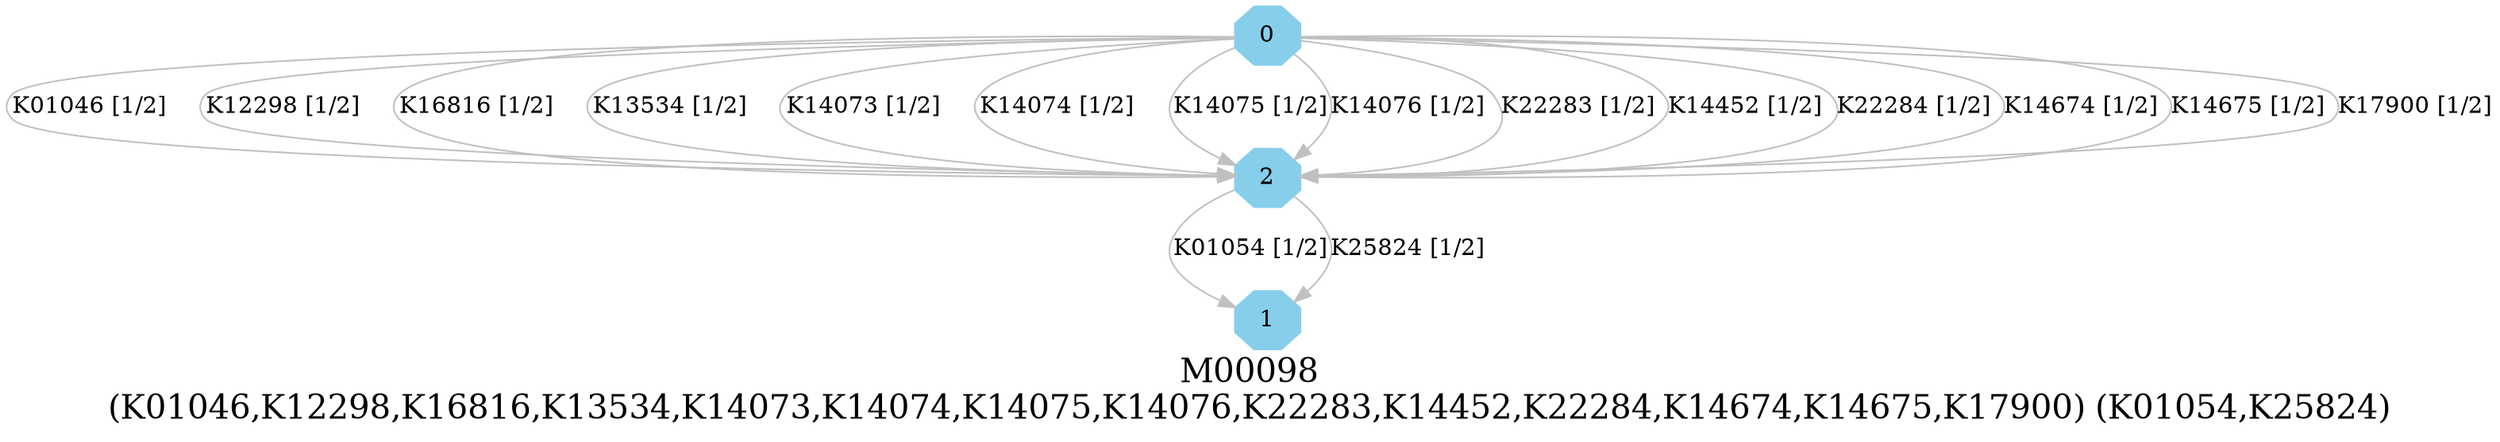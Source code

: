 digraph G {
graph [label="M00098
(K01046,K12298,K16816,K13534,K14073,K14074,K14075,K14076,K22283,K14452,K22284,K14674,K14675,K17900) (K01054,K25824)",fontsize=20];
node [shape=box,style=filled];
edge [len=3,color=grey];
{node [width=.3,height=.3,shape=octagon,style=filled,color=skyblue] 0 1 2 }
0 -> 2 [label="K01046 [1/2]"];
0 -> 2 [label="K12298 [1/2]"];
0 -> 2 [label="K16816 [1/2]"];
0 -> 2 [label="K13534 [1/2]"];
0 -> 2 [label="K14073 [1/2]"];
0 -> 2 [label="K14074 [1/2]"];
0 -> 2 [label="K14075 [1/2]"];
0 -> 2 [label="K14076 [1/2]"];
0 -> 2 [label="K22283 [1/2]"];
0 -> 2 [label="K14452 [1/2]"];
0 -> 2 [label="K22284 [1/2]"];
0 -> 2 [label="K14674 [1/2]"];
0 -> 2 [label="K14675 [1/2]"];
0 -> 2 [label="K17900 [1/2]"];
2 -> 1 [label="K01054 [1/2]"];
2 -> 1 [label="K25824 [1/2]"];
}